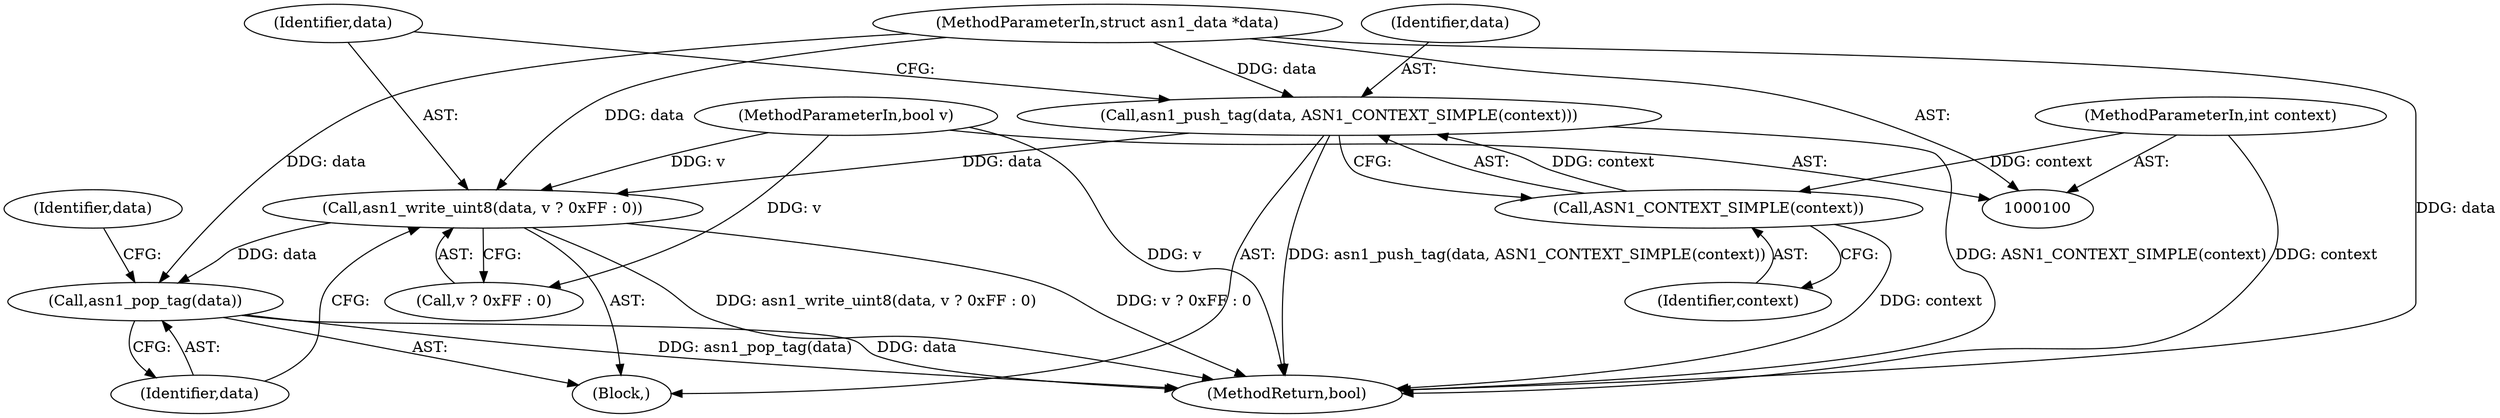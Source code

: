 digraph "1_samba_9d989c9dd7a5b92d0c5d65287935471b83b6e884_2@API" {
"1000109" [label="(Call,asn1_write_uint8(data, v ? 0xFF : 0))"];
"1000105" [label="(Call,asn1_push_tag(data, ASN1_CONTEXT_SIMPLE(context)))"];
"1000101" [label="(MethodParameterIn,struct asn1_data *data)"];
"1000107" [label="(Call,ASN1_CONTEXT_SIMPLE(context))"];
"1000103" [label="(MethodParameterIn,int context)"];
"1000102" [label="(MethodParameterIn,bool v)"];
"1000115" [label="(Call,asn1_pop_tag(data))"];
"1000116" [label="(Identifier,data)"];
"1000103" [label="(MethodParameterIn,int context)"];
"1000110" [label="(Identifier,data)"];
"1000122" [label="(MethodReturn,bool)"];
"1000102" [label="(MethodParameterIn,bool v)"];
"1000115" [label="(Call,asn1_pop_tag(data))"];
"1000120" [label="(Identifier,data)"];
"1000105" [label="(Call,asn1_push_tag(data, ASN1_CONTEXT_SIMPLE(context)))"];
"1000101" [label="(MethodParameterIn,struct asn1_data *data)"];
"1000111" [label="(Call,v ? 0xFF : 0)"];
"1000109" [label="(Call,asn1_write_uint8(data, v ? 0xFF : 0))"];
"1000108" [label="(Identifier,context)"];
"1000106" [label="(Identifier,data)"];
"1000104" [label="(Block,)"];
"1000107" [label="(Call,ASN1_CONTEXT_SIMPLE(context))"];
"1000109" -> "1000104"  [label="AST: "];
"1000109" -> "1000111"  [label="CFG: "];
"1000110" -> "1000109"  [label="AST: "];
"1000111" -> "1000109"  [label="AST: "];
"1000116" -> "1000109"  [label="CFG: "];
"1000109" -> "1000122"  [label="DDG: asn1_write_uint8(data, v ? 0xFF : 0)"];
"1000109" -> "1000122"  [label="DDG: v ? 0xFF : 0"];
"1000105" -> "1000109"  [label="DDG: data"];
"1000101" -> "1000109"  [label="DDG: data"];
"1000102" -> "1000109"  [label="DDG: v"];
"1000109" -> "1000115"  [label="DDG: data"];
"1000105" -> "1000104"  [label="AST: "];
"1000105" -> "1000107"  [label="CFG: "];
"1000106" -> "1000105"  [label="AST: "];
"1000107" -> "1000105"  [label="AST: "];
"1000110" -> "1000105"  [label="CFG: "];
"1000105" -> "1000122"  [label="DDG: ASN1_CONTEXT_SIMPLE(context)"];
"1000105" -> "1000122"  [label="DDG: asn1_push_tag(data, ASN1_CONTEXT_SIMPLE(context))"];
"1000101" -> "1000105"  [label="DDG: data"];
"1000107" -> "1000105"  [label="DDG: context"];
"1000101" -> "1000100"  [label="AST: "];
"1000101" -> "1000122"  [label="DDG: data"];
"1000101" -> "1000115"  [label="DDG: data"];
"1000107" -> "1000108"  [label="CFG: "];
"1000108" -> "1000107"  [label="AST: "];
"1000107" -> "1000122"  [label="DDG: context"];
"1000103" -> "1000107"  [label="DDG: context"];
"1000103" -> "1000100"  [label="AST: "];
"1000103" -> "1000122"  [label="DDG: context"];
"1000102" -> "1000100"  [label="AST: "];
"1000102" -> "1000122"  [label="DDG: v"];
"1000102" -> "1000111"  [label="DDG: v"];
"1000115" -> "1000104"  [label="AST: "];
"1000115" -> "1000116"  [label="CFG: "];
"1000116" -> "1000115"  [label="AST: "];
"1000120" -> "1000115"  [label="CFG: "];
"1000115" -> "1000122"  [label="DDG: asn1_pop_tag(data)"];
"1000115" -> "1000122"  [label="DDG: data"];
}
